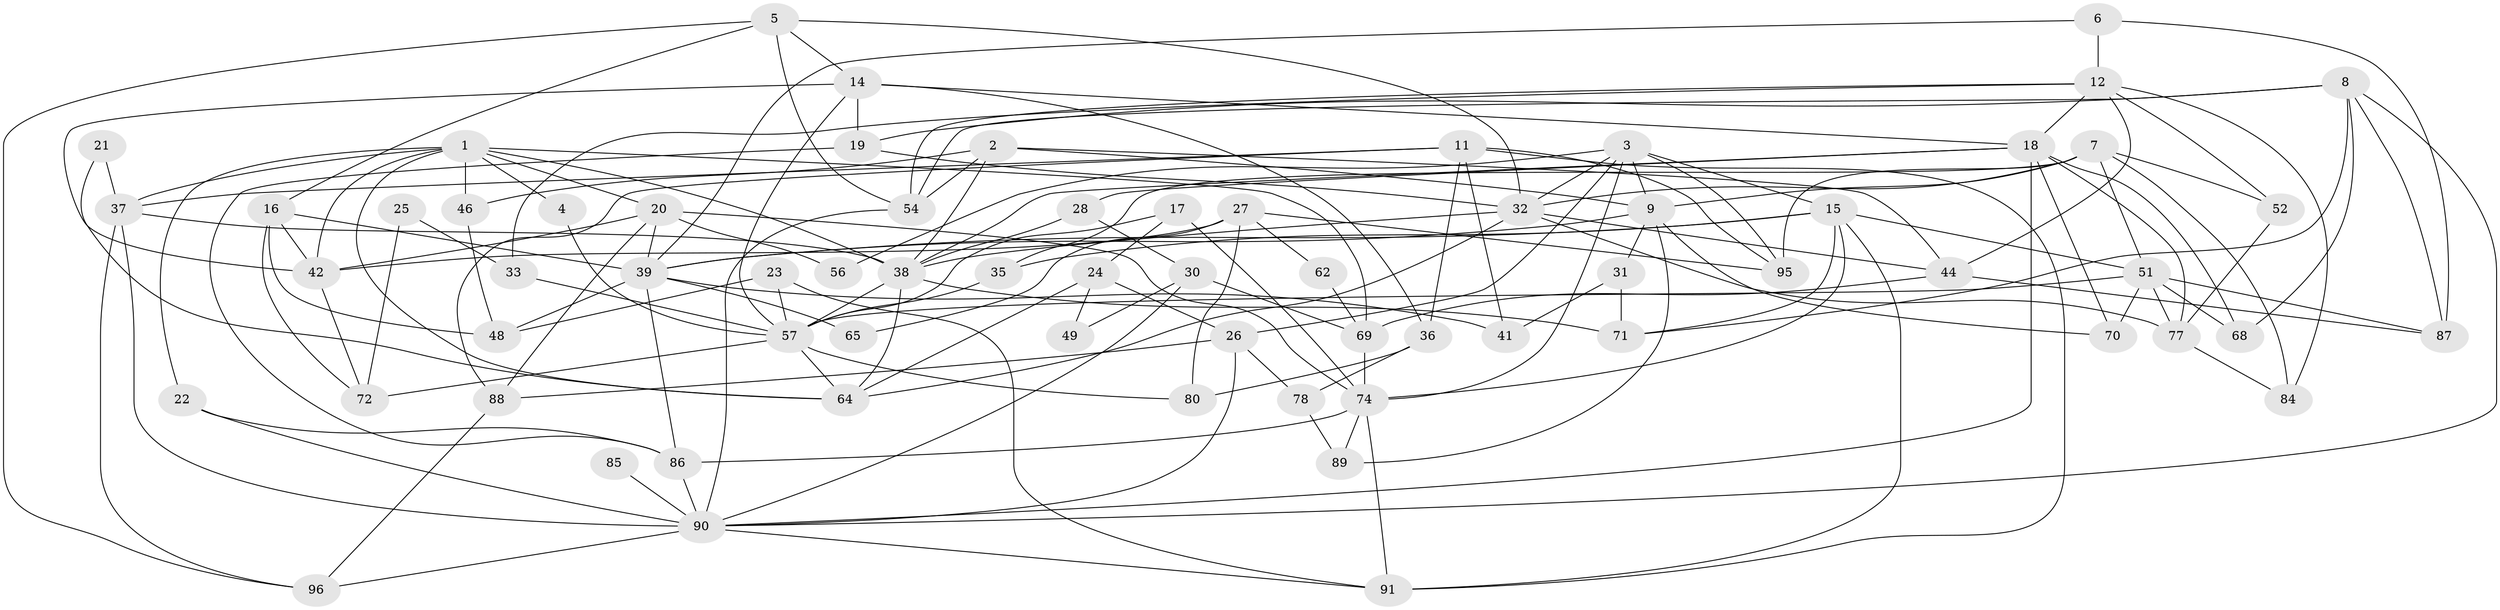 // Generated by graph-tools (version 1.1) at 2025/52/02/27/25 19:52:09]
// undirected, 68 vertices, 161 edges
graph export_dot {
graph [start="1"]
  node [color=gray90,style=filled];
  1 [super="+66"];
  2 [super="+92"];
  3 [super="+98"];
  4;
  5 [super="+76"];
  6;
  7 [super="+13"];
  8 [super="+29"];
  9 [super="+10"];
  11 [super="+53"];
  12 [super="+79"];
  14;
  15 [super="+55"];
  16 [super="+67"];
  17;
  18 [super="+45"];
  19 [super="+61"];
  20 [super="+43"];
  21;
  22;
  23;
  24;
  25;
  26 [super="+50"];
  27 [super="+82"];
  28;
  30;
  31;
  32 [super="+34"];
  33;
  35 [super="+83"];
  36;
  37 [super="+40"];
  38 [super="+59"];
  39 [super="+60"];
  41;
  42 [super="+63"];
  44 [super="+47"];
  46;
  48;
  49;
  51;
  52;
  54 [super="+58"];
  56;
  57 [super="+73"];
  62;
  64 [super="+81"];
  65;
  68;
  69 [super="+75"];
  70;
  71;
  72;
  74 [super="+94"];
  77 [super="+93"];
  78;
  80;
  84;
  85;
  86;
  87;
  88;
  89;
  90 [super="+97"];
  91 [super="+99"];
  95;
  96;
  1 -- 38;
  1 -- 4;
  1 -- 69;
  1 -- 64;
  1 -- 20;
  1 -- 37;
  1 -- 22;
  1 -- 42;
  1 -- 46;
  2 -- 44;
  2 -- 46;
  2 -- 9;
  2 -- 38;
  2 -- 54;
  3 -- 32;
  3 -- 9;
  3 -- 56;
  3 -- 15 [weight=2];
  3 -- 26;
  3 -- 74;
  3 -- 95;
  4 -- 57;
  5 -- 14;
  5 -- 16;
  5 -- 32;
  5 -- 96;
  5 -- 54;
  6 -- 39;
  6 -- 87;
  6 -- 12;
  7 -- 84;
  7 -- 9;
  7 -- 32;
  7 -- 51;
  7 -- 52;
  7 -- 95;
  7 -- 35;
  8 -- 68;
  8 -- 90;
  8 -- 87;
  8 -- 71;
  8 -- 19;
  8 -- 54;
  9 -- 31;
  9 -- 39;
  9 -- 89;
  9 -- 70;
  11 -- 36;
  11 -- 41;
  11 -- 37;
  11 -- 88;
  11 -- 95;
  11 -- 91;
  12 -- 33;
  12 -- 84;
  12 -- 18;
  12 -- 44;
  12 -- 54;
  12 -- 52;
  14 -- 18;
  14 -- 19 [weight=2];
  14 -- 36;
  14 -- 57;
  14 -- 42;
  15 -- 74;
  15 -- 35;
  15 -- 51;
  15 -- 71;
  15 -- 39;
  15 -- 91;
  16 -- 72;
  16 -- 48;
  16 -- 39;
  16 -- 42;
  17 -- 74;
  17 -- 24;
  17 -- 57;
  18 -- 68;
  18 -- 70;
  18 -- 90;
  18 -- 28;
  18 -- 77;
  18 -- 38;
  19 -- 86;
  19 -- 32;
  20 -- 88;
  20 -- 56;
  20 -- 42;
  20 -- 39;
  20 -- 74;
  21 -- 37;
  21 -- 64;
  22 -- 86;
  22 -- 90;
  23 -- 48;
  23 -- 91;
  23 -- 57;
  24 -- 64;
  24 -- 26;
  24 -- 49;
  25 -- 72;
  25 -- 33;
  26 -- 90;
  26 -- 78;
  26 -- 88;
  27 -- 80;
  27 -- 65;
  27 -- 42;
  27 -- 62;
  27 -- 95;
  28 -- 38;
  28 -- 30;
  30 -- 49;
  30 -- 69;
  30 -- 90;
  31 -- 41;
  31 -- 71;
  32 -- 77;
  32 -- 64;
  32 -- 38;
  32 -- 44;
  33 -- 57;
  35 -- 57;
  36 -- 78;
  36 -- 80;
  37 -- 38;
  37 -- 96;
  37 -- 90;
  38 -- 57;
  38 -- 64;
  38 -- 71;
  39 -- 48;
  39 -- 65;
  39 -- 86;
  39 -- 41;
  42 -- 72;
  44 -- 87;
  44 -- 69;
  46 -- 48;
  51 -- 87;
  51 -- 68;
  51 -- 70;
  51 -- 77;
  51 -- 57;
  52 -- 77;
  54 -- 90;
  57 -- 64;
  57 -- 80;
  57 -- 72;
  62 -- 69;
  69 -- 74;
  74 -- 89;
  74 -- 86;
  74 -- 91;
  77 -- 84;
  78 -- 89;
  85 -- 90 [weight=2];
  86 -- 90;
  88 -- 96;
  90 -- 96;
  90 -- 91;
}
